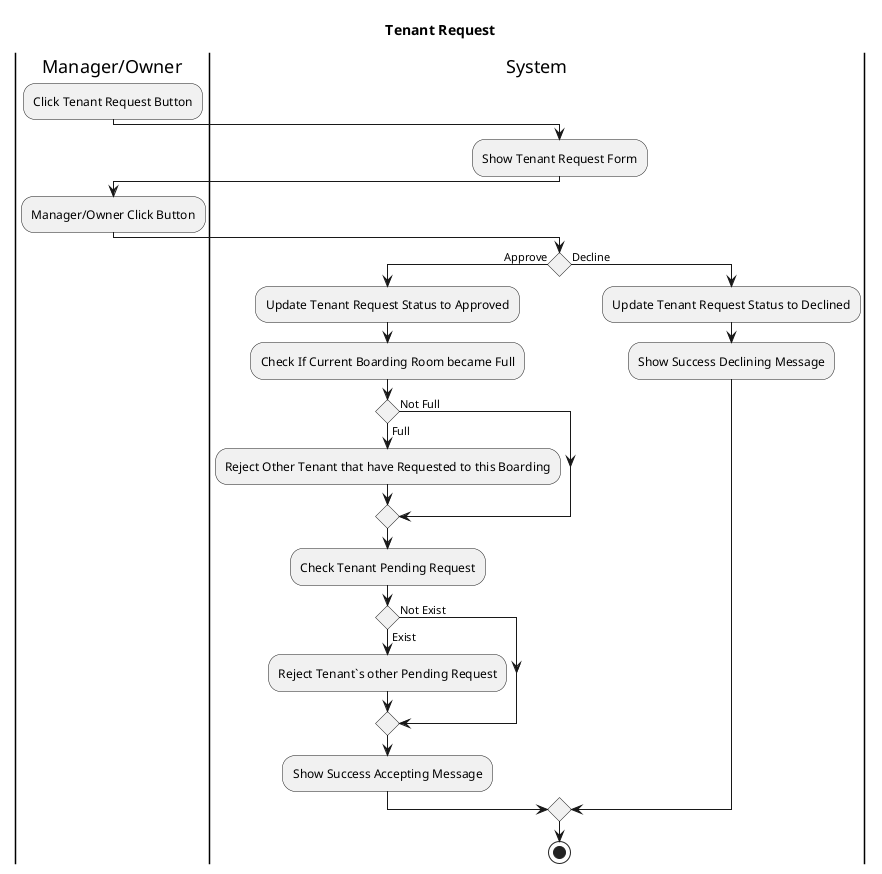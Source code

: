 @startuml
title Tenant Request
|Manager/Owner|
    :Click Tenant Request Button;
|System|
    :Show Tenant Request Form;
|Manager/Owner|
    :Manager/Owner Click Button;
|System|
    If () then (Approve)
        :Update Tenant Request Status to Approved;
        :Check If Current Boarding Room became Full;
        If () then (Full)
        :Reject Other Tenant that have Requested to this Boarding;
        else (Not Full)
        endif

        :Check Tenant Pending Request;
        If () then (Exist)
        :Reject Tenant`s other Pending Request;
        else (Not Exist)
        endif
    :Show Success Accepting Message;
    else (Decline)
        :Update Tenant Request Status to Declined;
        :Show Success Declining Message;
    endif
stop

@enduml
